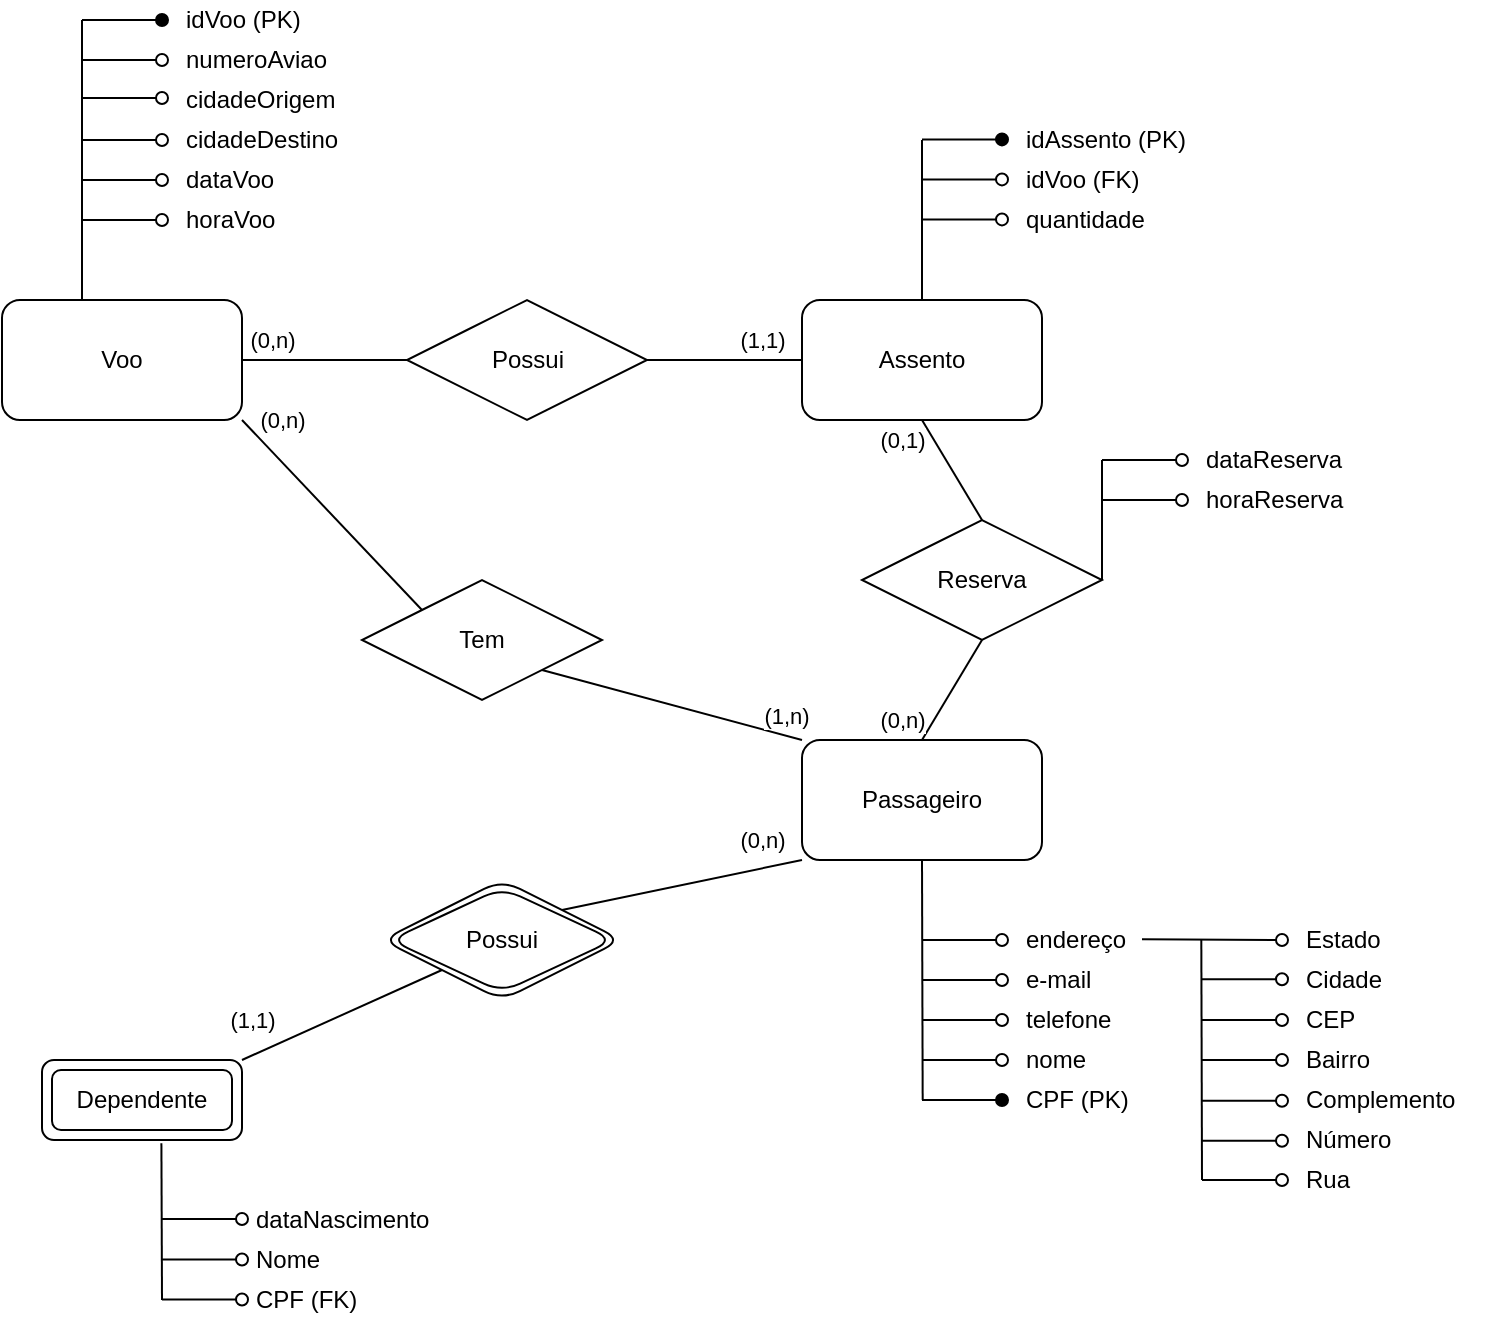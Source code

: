 <mxfile version="21.7.0" type="github">
  <diagram id="R2lEEEUBdFMjLlhIrx00" name="Page-1">
    <mxGraphModel dx="1379" dy="1888" grid="1" gridSize="10" guides="1" tooltips="1" connect="1" arrows="1" fold="1" page="1" pageScale="1" pageWidth="850" pageHeight="1100" math="0" shadow="0" extFonts="Permanent Marker^https://fonts.googleapis.com/css?family=Permanent+Marker">
      <root>
        <mxCell id="0" />
        <mxCell id="1" parent="0" />
        <mxCell id="1PWoZyuFu5648V_OEfRB-84" value="Dependente" style="shape=ext;margin=3;double=1;whiteSpace=wrap;html=1;align=center;labelBackgroundColor=none;rounded=1;" parent="1" vertex="1">
          <mxGeometry x="220" y="480" width="100" height="40" as="geometry" />
        </mxCell>
        <mxCell id="1PWoZyuFu5648V_OEfRB-86" value="Possui" style="shape=rhombus;double=1;perimeter=rhombusPerimeter;whiteSpace=wrap;html=1;align=center;labelBackgroundColor=none;rounded=1;" parent="1" vertex="1">
          <mxGeometry x="390" y="390" width="120" height="60" as="geometry" />
        </mxCell>
        <mxCell id="1PWoZyuFu5648V_OEfRB-176" value="Voo" style="rounded=1;whiteSpace=wrap;html=1;labelBackgroundColor=none;" parent="1" vertex="1">
          <mxGeometry x="200" y="100" width="120" height="60" as="geometry" />
        </mxCell>
        <mxCell id="1PWoZyuFu5648V_OEfRB-177" value="Passageiro" style="rounded=1;whiteSpace=wrap;html=1;labelBackgroundColor=none;" parent="1" vertex="1">
          <mxGeometry x="600" y="320" width="120" height="60" as="geometry" />
        </mxCell>
        <mxCell id="1PWoZyuFu5648V_OEfRB-178" value="Assento" style="rounded=1;whiteSpace=wrap;html=1;labelBackgroundColor=none;" parent="1" vertex="1">
          <mxGeometry x="600" y="100" width="120" height="60" as="geometry" />
        </mxCell>
        <mxCell id="1PWoZyuFu5648V_OEfRB-179" value="Tem" style="rhombus;whiteSpace=wrap;html=1;labelBackgroundColor=none;rounded=1;arcSize=0;" parent="1" vertex="1">
          <mxGeometry x="380" y="240" width="120" height="60" as="geometry" />
        </mxCell>
        <mxCell id="1PWoZyuFu5648V_OEfRB-180" value="Possui" style="rhombus;whiteSpace=wrap;html=1;labelBackgroundColor=none;rounded=1;arcSize=0;" parent="1" vertex="1">
          <mxGeometry x="402.5" y="100" width="120" height="60" as="geometry" />
        </mxCell>
        <mxCell id="1PWoZyuFu5648V_OEfRB-181" value="" style="endArrow=none;html=1;rounded=1;exitX=1;exitY=0.5;exitDx=0;exitDy=0;entryX=0;entryY=0.5;entryDx=0;entryDy=0;labelBackgroundColor=none;fontColor=default;" parent="1" source="1PWoZyuFu5648V_OEfRB-176" target="1PWoZyuFu5648V_OEfRB-180" edge="1">
          <mxGeometry width="50" height="50" relative="1" as="geometry">
            <mxPoint x="352.5" y="220" as="sourcePoint" />
            <mxPoint x="402.5" y="170" as="targetPoint" />
          </mxGeometry>
        </mxCell>
        <mxCell id="1PWoZyuFu5648V_OEfRB-269" value="(0,n)" style="edgeLabel;html=1;align=center;verticalAlign=middle;resizable=0;points=[];" parent="1PWoZyuFu5648V_OEfRB-181" vertex="1" connectable="0">
          <mxGeometry x="-0.157" relative="1" as="geometry">
            <mxPoint x="-20" y="-10" as="offset" />
          </mxGeometry>
        </mxCell>
        <mxCell id="1PWoZyuFu5648V_OEfRB-182" value="" style="endArrow=none;html=1;rounded=1;exitX=1;exitY=0.5;exitDx=0;exitDy=0;entryX=0;entryY=0.5;entryDx=0;entryDy=0;labelBackgroundColor=none;fontColor=default;" parent="1" source="1PWoZyuFu5648V_OEfRB-180" target="1PWoZyuFu5648V_OEfRB-178" edge="1">
          <mxGeometry width="50" height="50" relative="1" as="geometry">
            <mxPoint x="500" y="190" as="sourcePoint" />
            <mxPoint x="583" y="190" as="targetPoint" />
          </mxGeometry>
        </mxCell>
        <mxCell id="1PWoZyuFu5648V_OEfRB-183" value="" style="endArrow=none;html=1;rounded=1;exitX=1;exitY=1;exitDx=0;exitDy=0;entryX=0;entryY=0;entryDx=0;entryDy=0;labelBackgroundColor=none;fontColor=default;" parent="1" source="1PWoZyuFu5648V_OEfRB-176" target="1PWoZyuFu5648V_OEfRB-179" edge="1">
          <mxGeometry width="50" height="50" relative="1" as="geometry">
            <mxPoint x="360" y="180" as="sourcePoint" />
            <mxPoint x="443" y="180" as="targetPoint" />
          </mxGeometry>
        </mxCell>
        <mxCell id="1PWoZyuFu5648V_OEfRB-184" value="" style="endArrow=none;html=1;rounded=1;exitX=1;exitY=1;exitDx=0;exitDy=0;entryX=0;entryY=0;entryDx=0;entryDy=0;labelBackgroundColor=none;fontColor=default;" parent="1" source="1PWoZyuFu5648V_OEfRB-179" target="1PWoZyuFu5648V_OEfRB-177" edge="1">
          <mxGeometry width="50" height="50" relative="1" as="geometry">
            <mxPoint x="510" y="240" as="sourcePoint" />
            <mxPoint x="593" y="240" as="targetPoint" />
          </mxGeometry>
        </mxCell>
        <mxCell id="1PWoZyuFu5648V_OEfRB-185" value="" style="endArrow=oval;html=1;rounded=1;exitX=1;exitY=0.5;exitDx=0;exitDy=0;endFill=1;labelBackgroundColor=none;fontColor=default;" parent="1" edge="1">
          <mxGeometry width="50" height="50" relative="1" as="geometry">
            <mxPoint x="240" y="-40" as="sourcePoint" />
            <mxPoint x="280" y="-40" as="targetPoint" />
          </mxGeometry>
        </mxCell>
        <mxCell id="1PWoZyuFu5648V_OEfRB-189" value="" style="endArrow=oval;html=1;rounded=1;exitX=1;exitY=0.5;exitDx=0;exitDy=0;endFill=0;labelBackgroundColor=none;fontColor=default;" parent="1" edge="1">
          <mxGeometry width="50" height="50" relative="1" as="geometry">
            <mxPoint x="240" y="-20" as="sourcePoint" />
            <mxPoint x="280" y="-20" as="targetPoint" />
          </mxGeometry>
        </mxCell>
        <mxCell id="1PWoZyuFu5648V_OEfRB-190" value="" style="endArrow=oval;html=1;rounded=1;exitX=1;exitY=0.5;exitDx=0;exitDy=0;endFill=0;labelBackgroundColor=none;fontColor=default;" parent="1" edge="1">
          <mxGeometry width="50" height="50" relative="1" as="geometry">
            <mxPoint x="240" y="-1" as="sourcePoint" />
            <mxPoint x="280" y="-1" as="targetPoint" />
          </mxGeometry>
        </mxCell>
        <mxCell id="1PWoZyuFu5648V_OEfRB-191" value="" style="endArrow=oval;html=1;rounded=1;exitX=1;exitY=0.5;exitDx=0;exitDy=0;endFill=0;labelBackgroundColor=none;fontColor=default;" parent="1" edge="1">
          <mxGeometry width="50" height="50" relative="1" as="geometry">
            <mxPoint x="240" y="20" as="sourcePoint" />
            <mxPoint x="280" y="20" as="targetPoint" />
          </mxGeometry>
        </mxCell>
        <mxCell id="1PWoZyuFu5648V_OEfRB-192" value="" style="endArrow=oval;html=1;rounded=1;exitX=1;exitY=0.5;exitDx=0;exitDy=0;endFill=0;labelBackgroundColor=none;fontColor=default;" parent="1" edge="1">
          <mxGeometry width="50" height="50" relative="1" as="geometry">
            <mxPoint x="240" y="40" as="sourcePoint" />
            <mxPoint x="280" y="40" as="targetPoint" />
          </mxGeometry>
        </mxCell>
        <mxCell id="1PWoZyuFu5648V_OEfRB-193" value="" style="endArrow=oval;html=1;rounded=1;exitX=1;exitY=0.5;exitDx=0;exitDy=0;endFill=0;labelBackgroundColor=none;fontColor=default;" parent="1" edge="1">
          <mxGeometry width="50" height="50" relative="1" as="geometry">
            <mxPoint x="240" y="60" as="sourcePoint" />
            <mxPoint x="280" y="60" as="targetPoint" />
          </mxGeometry>
        </mxCell>
        <mxCell id="1PWoZyuFu5648V_OEfRB-194" value="" style="endArrow=none;html=1;rounded=1;labelBackgroundColor=none;fontColor=default;" parent="1" edge="1">
          <mxGeometry width="50" height="50" relative="1" as="geometry">
            <mxPoint x="240" y="100" as="sourcePoint" />
            <mxPoint x="240" y="-40" as="targetPoint" />
          </mxGeometry>
        </mxCell>
        <mxCell id="1PWoZyuFu5648V_OEfRB-197" value="idVoo (PK)" style="text;html=1;strokeColor=none;fillColor=none;align=left;verticalAlign=middle;whiteSpace=wrap;rounded=0;" parent="1" vertex="1">
          <mxGeometry x="290" y="-50" width="80" height="20" as="geometry" />
        </mxCell>
        <mxCell id="1PWoZyuFu5648V_OEfRB-198" value="numeroAviao" style="text;html=1;strokeColor=none;fillColor=none;align=left;verticalAlign=middle;whiteSpace=wrap;rounded=0;" parent="1" vertex="1">
          <mxGeometry x="290" y="-30" width="90" height="20" as="geometry" />
        </mxCell>
        <mxCell id="1PWoZyuFu5648V_OEfRB-199" value="cidadeOrigem" style="text;html=1;strokeColor=none;fillColor=none;align=left;verticalAlign=middle;whiteSpace=wrap;rounded=0;" parent="1" vertex="1">
          <mxGeometry x="290" y="-10" width="90" height="20" as="geometry" />
        </mxCell>
        <mxCell id="1PWoZyuFu5648V_OEfRB-203" value="cidadeDestino" style="text;html=1;strokeColor=none;fillColor=none;align=left;verticalAlign=middle;whiteSpace=wrap;rounded=0;" parent="1" vertex="1">
          <mxGeometry x="290" y="10" width="90" height="20" as="geometry" />
        </mxCell>
        <mxCell id="1PWoZyuFu5648V_OEfRB-204" value="horaVoo" style="text;html=1;strokeColor=none;fillColor=none;align=left;verticalAlign=middle;whiteSpace=wrap;rounded=0;" parent="1" vertex="1">
          <mxGeometry x="290" y="50" width="60" height="20" as="geometry" />
        </mxCell>
        <mxCell id="1PWoZyuFu5648V_OEfRB-205" value="dataVoo" style="text;html=1;strokeColor=none;fillColor=none;align=left;verticalAlign=middle;whiteSpace=wrap;rounded=0;" parent="1" vertex="1">
          <mxGeometry x="290" y="30" width="60" height="20" as="geometry" />
        </mxCell>
        <mxCell id="1PWoZyuFu5648V_OEfRB-206" value="" style="endArrow=none;html=1;rounded=1;labelBackgroundColor=none;fontColor=default;exitX=0.5;exitY=0;exitDx=0;exitDy=0;" parent="1" source="1PWoZyuFu5648V_OEfRB-178" edge="1">
          <mxGeometry width="50" height="50" relative="1" as="geometry">
            <mxPoint x="670" y="70" as="sourcePoint" />
            <mxPoint x="660" y="20" as="targetPoint" />
          </mxGeometry>
        </mxCell>
        <mxCell id="1PWoZyuFu5648V_OEfRB-207" value="" style="endArrow=oval;html=1;rounded=1;exitX=1;exitY=0.5;exitDx=0;exitDy=0;endFill=1;labelBackgroundColor=none;fontColor=default;" parent="1" edge="1">
          <mxGeometry width="50" height="50" relative="1" as="geometry">
            <mxPoint x="660" y="19.71" as="sourcePoint" />
            <mxPoint x="700" y="19.71" as="targetPoint" />
          </mxGeometry>
        </mxCell>
        <mxCell id="1PWoZyuFu5648V_OEfRB-208" value="" style="endArrow=oval;html=1;rounded=1;exitX=1;exitY=0.5;exitDx=0;exitDy=0;endFill=0;labelBackgroundColor=none;fontColor=default;" parent="1" edge="1">
          <mxGeometry width="50" height="50" relative="1" as="geometry">
            <mxPoint x="660" y="59.71" as="sourcePoint" />
            <mxPoint x="700" y="59.71" as="targetPoint" />
          </mxGeometry>
        </mxCell>
        <mxCell id="1PWoZyuFu5648V_OEfRB-209" value="" style="endArrow=oval;html=1;rounded=1;exitX=1;exitY=0.5;exitDx=0;exitDy=0;endFill=0;labelBackgroundColor=none;fontColor=default;" parent="1" edge="1">
          <mxGeometry width="50" height="50" relative="1" as="geometry">
            <mxPoint x="660" y="39.71" as="sourcePoint" />
            <mxPoint x="700" y="39.71" as="targetPoint" />
          </mxGeometry>
        </mxCell>
        <mxCell id="1PWoZyuFu5648V_OEfRB-210" value="idAssento (PK)" style="text;html=1;strokeColor=none;fillColor=none;align=left;verticalAlign=middle;whiteSpace=wrap;rounded=0;" parent="1" vertex="1">
          <mxGeometry x="710" y="10" width="100" height="20" as="geometry" />
        </mxCell>
        <mxCell id="1PWoZyuFu5648V_OEfRB-211" value="idVoo (FK)" style="text;html=1;strokeColor=none;fillColor=none;align=left;verticalAlign=middle;whiteSpace=wrap;rounded=0;" parent="1" vertex="1">
          <mxGeometry x="710" y="30" width="100" height="20" as="geometry" />
        </mxCell>
        <mxCell id="1PWoZyuFu5648V_OEfRB-212" value="quantidade" style="text;html=1;strokeColor=none;fillColor=none;align=left;verticalAlign=middle;whiteSpace=wrap;rounded=0;" parent="1" vertex="1">
          <mxGeometry x="710" y="50" width="100" height="20" as="geometry" />
        </mxCell>
        <mxCell id="1PWoZyuFu5648V_OEfRB-239" value="" style="endArrow=none;html=1;rounded=1;exitX=1;exitY=0;exitDx=0;exitDy=0;entryX=0;entryY=1;entryDx=0;entryDy=0;labelBackgroundColor=none;fontColor=default;" parent="1" source="1PWoZyuFu5648V_OEfRB-86" target="1PWoZyuFu5648V_OEfRB-177" edge="1">
          <mxGeometry width="50" height="50" relative="1" as="geometry">
            <mxPoint x="440" y="320" as="sourcePoint" />
            <mxPoint x="530" y="365" as="targetPoint" />
          </mxGeometry>
        </mxCell>
        <mxCell id="1PWoZyuFu5648V_OEfRB-240" value="" style="endArrow=none;html=1;rounded=1;exitX=1;exitY=0;exitDx=0;exitDy=0;entryX=0;entryY=1;entryDx=0;entryDy=0;labelBackgroundColor=none;fontColor=default;" parent="1" source="1PWoZyuFu5648V_OEfRB-84" target="1PWoZyuFu5648V_OEfRB-86" edge="1">
          <mxGeometry width="50" height="50" relative="1" as="geometry">
            <mxPoint x="400" y="505" as="sourcePoint" />
            <mxPoint x="490" y="550" as="targetPoint" />
          </mxGeometry>
        </mxCell>
        <mxCell id="1PWoZyuFu5648V_OEfRB-244" value="" style="endArrow=none;html=1;rounded=1;entryX=0.597;entryY=1.042;entryDx=0;entryDy=0;labelBackgroundColor=none;fontColor=default;entryPerimeter=0;" parent="1" target="1PWoZyuFu5648V_OEfRB-84" edge="1">
          <mxGeometry width="50" height="50" relative="1" as="geometry">
            <mxPoint x="280" y="600" as="sourcePoint" />
            <mxPoint x="390" y="560" as="targetPoint" />
          </mxGeometry>
        </mxCell>
        <mxCell id="1PWoZyuFu5648V_OEfRB-245" value="CPF&amp;nbsp;(FK)" style="text;html=1;strokeColor=none;fillColor=none;align=left;verticalAlign=middle;whiteSpace=wrap;rounded=0;" parent="1" vertex="1">
          <mxGeometry x="325" y="590" width="100" height="20" as="geometry" />
        </mxCell>
        <mxCell id="1PWoZyuFu5648V_OEfRB-246" value="dataNascimento" style="text;html=1;strokeColor=none;fillColor=none;align=left;verticalAlign=middle;whiteSpace=wrap;rounded=0;" parent="1" vertex="1">
          <mxGeometry x="325" y="550" width="100" height="20" as="geometry" />
        </mxCell>
        <mxCell id="1PWoZyuFu5648V_OEfRB-247" value="Nome" style="text;html=1;strokeColor=none;fillColor=none;align=left;verticalAlign=middle;whiteSpace=wrap;rounded=0;" parent="1" vertex="1">
          <mxGeometry x="325" y="570" width="100" height="20" as="geometry" />
        </mxCell>
        <mxCell id="1PWoZyuFu5648V_OEfRB-248" value="Reserva" style="rhombus;whiteSpace=wrap;html=1;labelBackgroundColor=none;rounded=1;arcSize=0;" parent="1" vertex="1">
          <mxGeometry x="630" y="210" width="120" height="60" as="geometry" />
        </mxCell>
        <mxCell id="1PWoZyuFu5648V_OEfRB-249" value="" style="endArrow=oval;html=1;rounded=1;endFill=0;labelBackgroundColor=none;fontColor=default;" parent="1" edge="1">
          <mxGeometry width="50" height="50" relative="1" as="geometry">
            <mxPoint x="280" y="559.5" as="sourcePoint" />
            <mxPoint x="320" y="559.5" as="targetPoint" />
          </mxGeometry>
        </mxCell>
        <mxCell id="1PWoZyuFu5648V_OEfRB-250" value="" style="endArrow=oval;html=1;rounded=1;endFill=0;labelBackgroundColor=none;fontColor=default;" parent="1" edge="1">
          <mxGeometry width="50" height="50" relative="1" as="geometry">
            <mxPoint x="280" y="579.76" as="sourcePoint" />
            <mxPoint x="320" y="579.76" as="targetPoint" />
          </mxGeometry>
        </mxCell>
        <mxCell id="1PWoZyuFu5648V_OEfRB-254" value="" style="endArrow=oval;html=1;rounded=1;endFill=0;labelBackgroundColor=none;fontColor=default;" parent="1" edge="1">
          <mxGeometry width="50" height="50" relative="1" as="geometry">
            <mxPoint x="750" y="180" as="sourcePoint" />
            <mxPoint x="790" y="180" as="targetPoint" />
          </mxGeometry>
        </mxCell>
        <mxCell id="1PWoZyuFu5648V_OEfRB-255" value="" style="endArrow=oval;html=1;rounded=1;endFill=0;labelBackgroundColor=none;fontColor=default;" parent="1" edge="1">
          <mxGeometry width="50" height="50" relative="1" as="geometry">
            <mxPoint x="750" y="200" as="sourcePoint" />
            <mxPoint x="790" y="200" as="targetPoint" />
          </mxGeometry>
        </mxCell>
        <mxCell id="1PWoZyuFu5648V_OEfRB-258" value="" style="endArrow=none;html=1;rounded=1;labelBackgroundColor=none;fontColor=default;exitX=1;exitY=0.5;exitDx=0;exitDy=0;" parent="1" source="1PWoZyuFu5648V_OEfRB-248" edge="1">
          <mxGeometry width="50" height="50" relative="1" as="geometry">
            <mxPoint x="770" y="240" as="sourcePoint" />
            <mxPoint x="750" y="180" as="targetPoint" />
          </mxGeometry>
        </mxCell>
        <mxCell id="1PWoZyuFu5648V_OEfRB-262" value="dataReserva" style="text;html=1;strokeColor=none;fillColor=none;align=left;verticalAlign=middle;whiteSpace=wrap;rounded=0;" parent="1" vertex="1">
          <mxGeometry x="800" y="170" width="100" height="20" as="geometry" />
        </mxCell>
        <mxCell id="1PWoZyuFu5648V_OEfRB-263" value="horaReserva" style="text;html=1;strokeColor=none;fillColor=none;align=left;verticalAlign=middle;whiteSpace=wrap;rounded=0;" parent="1" vertex="1">
          <mxGeometry x="800" y="190" width="100" height="20" as="geometry" />
        </mxCell>
        <mxCell id="1PWoZyuFu5648V_OEfRB-264" value="" style="endArrow=none;html=1;rounded=1;exitX=0.5;exitY=1;exitDx=0;exitDy=0;entryX=0.5;entryY=0;entryDx=0;entryDy=0;labelBackgroundColor=none;fontColor=default;" parent="1" source="1PWoZyuFu5648V_OEfRB-178" target="1PWoZyuFu5648V_OEfRB-248" edge="1">
          <mxGeometry width="50" height="50" relative="1" as="geometry">
            <mxPoint x="730" y="190" as="sourcePoint" />
            <mxPoint x="850" y="235" as="targetPoint" />
          </mxGeometry>
        </mxCell>
        <mxCell id="1PWoZyuFu5648V_OEfRB-270" value="(1,1)" style="edgeLabel;html=1;align=center;verticalAlign=middle;resizable=0;points=[];" parent="1" vertex="1" connectable="0">
          <mxGeometry x="579.997" y="120" as="geometry">
            <mxPoint as="offset" />
          </mxGeometry>
        </mxCell>
        <mxCell id="1PWoZyuFu5648V_OEfRB-271" value="(0,n)" style="edgeLabel;html=1;align=center;verticalAlign=middle;resizable=0;points=[];" parent="1" vertex="1" connectable="0">
          <mxGeometry x="579.997" y="370" as="geometry">
            <mxPoint as="offset" />
          </mxGeometry>
        </mxCell>
        <mxCell id="1PWoZyuFu5648V_OEfRB-272" value="(1,1)" style="edgeLabel;html=1;align=center;verticalAlign=middle;resizable=0;points=[];" parent="1" vertex="1" connectable="0">
          <mxGeometry x="324.997" y="460" as="geometry">
            <mxPoint as="offset" />
          </mxGeometry>
        </mxCell>
        <mxCell id="1PWoZyuFu5648V_OEfRB-276" value="(0,1)" style="edgeLabel;html=1;align=center;verticalAlign=middle;resizable=0;points=[];" parent="1" vertex="1" connectable="0">
          <mxGeometry x="649.997" y="170" as="geometry">
            <mxPoint as="offset" />
          </mxGeometry>
        </mxCell>
        <mxCell id="1PWoZyuFu5648V_OEfRB-277" value="(0,n)" style="edgeLabel;html=1;align=center;verticalAlign=middle;resizable=0;points=[];" parent="1" vertex="1" connectable="0">
          <mxGeometry x="340.003" y="160" as="geometry" />
        </mxCell>
        <mxCell id="1PWoZyuFu5648V_OEfRB-278" value="(1,n)" style="edgeLabel;html=1;align=center;verticalAlign=middle;resizable=0;points=[];" parent="1" vertex="1" connectable="0">
          <mxGeometry x="589.997" y="310" as="geometry">
            <mxPoint x="2" y="-2" as="offset" />
          </mxGeometry>
        </mxCell>
        <mxCell id="1PWoZyuFu5648V_OEfRB-279" value="" style="endArrow=oval;html=1;rounded=1;endFill=0;labelBackgroundColor=none;fontColor=default;" parent="1" edge="1">
          <mxGeometry width="50" height="50" relative="1" as="geometry">
            <mxPoint x="280" y="599.76" as="sourcePoint" />
            <mxPoint x="320" y="599.76" as="targetPoint" />
          </mxGeometry>
        </mxCell>
        <mxCell id="svok8fQvPsUY00ZZ9ml--1" value="" style="group" parent="1" vertex="1" connectable="0">
          <mxGeometry x="660" y="380" width="290" height="170" as="geometry" />
        </mxCell>
        <mxCell id="1PWoZyuFu5648V_OEfRB-213" value="" style="endArrow=oval;html=1;rounded=1;endFill=0;labelBackgroundColor=none;fontColor=default;" parent="svok8fQvPsUY00ZZ9ml--1" edge="1">
          <mxGeometry width="50" height="50" relative="1" as="geometry">
            <mxPoint y="40" as="sourcePoint" />
            <mxPoint x="40" y="40" as="targetPoint" />
          </mxGeometry>
        </mxCell>
        <mxCell id="1PWoZyuFu5648V_OEfRB-214" value="" style="endArrow=oval;html=1;rounded=1;exitX=1;exitY=0.5;exitDx=0;exitDy=0;endFill=1;labelBackgroundColor=none;fontColor=default;" parent="svok8fQvPsUY00ZZ9ml--1" edge="1">
          <mxGeometry width="50" height="50" relative="1" as="geometry">
            <mxPoint y="120" as="sourcePoint" />
            <mxPoint x="40" y="120" as="targetPoint" />
          </mxGeometry>
        </mxCell>
        <mxCell id="1PWoZyuFu5648V_OEfRB-215" value="" style="endArrow=oval;html=1;rounded=1;endFill=0;labelBackgroundColor=none;fontColor=default;" parent="svok8fQvPsUY00ZZ9ml--1" edge="1">
          <mxGeometry width="50" height="50" relative="1" as="geometry">
            <mxPoint y="60" as="sourcePoint" />
            <mxPoint x="40" y="60" as="targetPoint" />
          </mxGeometry>
        </mxCell>
        <mxCell id="1PWoZyuFu5648V_OEfRB-216" value="" style="endArrow=oval;html=1;rounded=1;endFill=0;labelBackgroundColor=none;fontColor=default;" parent="svok8fQvPsUY00ZZ9ml--1" edge="1">
          <mxGeometry width="50" height="50" relative="1" as="geometry">
            <mxPoint y="80" as="sourcePoint" />
            <mxPoint x="40" y="80" as="targetPoint" />
          </mxGeometry>
        </mxCell>
        <mxCell id="1PWoZyuFu5648V_OEfRB-217" value="" style="endArrow=oval;html=1;rounded=1;endFill=0;labelBackgroundColor=none;fontColor=default;" parent="svok8fQvPsUY00ZZ9ml--1" edge="1">
          <mxGeometry width="50" height="50" relative="1" as="geometry">
            <mxPoint y="100" as="sourcePoint" />
            <mxPoint x="40" y="100" as="targetPoint" />
          </mxGeometry>
        </mxCell>
        <mxCell id="1PWoZyuFu5648V_OEfRB-218" value="" style="endArrow=none;html=1;rounded=1;labelBackgroundColor=none;fontColor=default;" parent="svok8fQvPsUY00ZZ9ml--1" edge="1">
          <mxGeometry width="50" height="50" relative="1" as="geometry">
            <mxPoint x="0.34" y="120" as="sourcePoint" />
            <mxPoint as="targetPoint" />
          </mxGeometry>
        </mxCell>
        <mxCell id="1PWoZyuFu5648V_OEfRB-219" value="CPF&amp;nbsp;(PK)" style="text;html=1;strokeColor=none;fillColor=none;align=left;verticalAlign=middle;whiteSpace=wrap;rounded=0;" parent="svok8fQvPsUY00ZZ9ml--1" vertex="1">
          <mxGeometry x="50" y="110" width="100" height="20" as="geometry" />
        </mxCell>
        <mxCell id="1PWoZyuFu5648V_OEfRB-220" value="endereço" style="text;html=1;strokeColor=none;fillColor=none;align=left;verticalAlign=middle;whiteSpace=wrap;rounded=0;" parent="svok8fQvPsUY00ZZ9ml--1" vertex="1">
          <mxGeometry x="50" y="30" width="100" height="20" as="geometry" />
        </mxCell>
        <mxCell id="1PWoZyuFu5648V_OEfRB-221" value="e-mail" style="text;html=1;strokeColor=none;fillColor=none;align=left;verticalAlign=middle;whiteSpace=wrap;rounded=0;" parent="svok8fQvPsUY00ZZ9ml--1" vertex="1">
          <mxGeometry x="50" y="50" width="100" height="20" as="geometry" />
        </mxCell>
        <mxCell id="1PWoZyuFu5648V_OEfRB-222" value="telefone" style="text;html=1;strokeColor=none;fillColor=none;align=left;verticalAlign=middle;whiteSpace=wrap;rounded=0;" parent="svok8fQvPsUY00ZZ9ml--1" vertex="1">
          <mxGeometry x="50" y="70" width="100" height="20" as="geometry" />
        </mxCell>
        <mxCell id="1PWoZyuFu5648V_OEfRB-223" value="nome" style="text;html=1;strokeColor=none;fillColor=none;align=left;verticalAlign=middle;whiteSpace=wrap;rounded=0;" parent="svok8fQvPsUY00ZZ9ml--1" vertex="1">
          <mxGeometry x="50" y="90" width="100" height="20" as="geometry" />
        </mxCell>
        <mxCell id="1PWoZyuFu5648V_OEfRB-224" value="" style="endArrow=oval;html=1;rounded=1;endFill=0;labelBackgroundColor=none;fontColor=default;" parent="svok8fQvPsUY00ZZ9ml--1" edge="1">
          <mxGeometry width="50" height="50" relative="1" as="geometry">
            <mxPoint x="110" y="39.66" as="sourcePoint" />
            <mxPoint x="180" y="40" as="targetPoint" />
          </mxGeometry>
        </mxCell>
        <mxCell id="1PWoZyuFu5648V_OEfRB-225" value="" style="endArrow=oval;html=1;rounded=1;endFill=0;labelBackgroundColor=none;fontColor=default;" parent="svok8fQvPsUY00ZZ9ml--1" edge="1">
          <mxGeometry width="50" height="50" relative="1" as="geometry">
            <mxPoint x="140" y="59.66" as="sourcePoint" />
            <mxPoint x="180" y="59.66" as="targetPoint" />
          </mxGeometry>
        </mxCell>
        <mxCell id="1PWoZyuFu5648V_OEfRB-226" value="" style="endArrow=oval;html=1;rounded=1;endFill=0;labelBackgroundColor=none;fontColor=default;" parent="svok8fQvPsUY00ZZ9ml--1" edge="1">
          <mxGeometry width="50" height="50" relative="1" as="geometry">
            <mxPoint x="140" y="160.0" as="sourcePoint" />
            <mxPoint x="180" y="160.0" as="targetPoint" />
          </mxGeometry>
        </mxCell>
        <mxCell id="1PWoZyuFu5648V_OEfRB-227" value="" style="endArrow=oval;html=1;rounded=1;endFill=0;labelBackgroundColor=none;fontColor=default;" parent="svok8fQvPsUY00ZZ9ml--1" edge="1">
          <mxGeometry width="50" height="50" relative="1" as="geometry">
            <mxPoint x="140" y="140.35" as="sourcePoint" />
            <mxPoint x="180" y="140.35" as="targetPoint" />
          </mxGeometry>
        </mxCell>
        <mxCell id="1PWoZyuFu5648V_OEfRB-228" value="" style="endArrow=oval;html=1;rounded=1;endFill=0;labelBackgroundColor=none;fontColor=default;" parent="svok8fQvPsUY00ZZ9ml--1" edge="1">
          <mxGeometry width="50" height="50" relative="1" as="geometry">
            <mxPoint x="140" y="120.35" as="sourcePoint" />
            <mxPoint x="180" y="120.35" as="targetPoint" />
          </mxGeometry>
        </mxCell>
        <mxCell id="1PWoZyuFu5648V_OEfRB-229" value="" style="endArrow=oval;html=1;rounded=1;endFill=0;labelBackgroundColor=none;fontColor=default;" parent="svok8fQvPsUY00ZZ9ml--1" edge="1">
          <mxGeometry width="50" height="50" relative="1" as="geometry">
            <mxPoint x="140" y="100" as="sourcePoint" />
            <mxPoint x="180" y="100" as="targetPoint" />
          </mxGeometry>
        </mxCell>
        <mxCell id="1PWoZyuFu5648V_OEfRB-230" value="" style="endArrow=oval;html=1;rounded=1;endFill=0;labelBackgroundColor=none;fontColor=default;" parent="svok8fQvPsUY00ZZ9ml--1" edge="1">
          <mxGeometry width="50" height="50" relative="1" as="geometry">
            <mxPoint x="140" y="80" as="sourcePoint" />
            <mxPoint x="180" y="80" as="targetPoint" />
          </mxGeometry>
        </mxCell>
        <mxCell id="1PWoZyuFu5648V_OEfRB-231" value="" style="endArrow=none;html=1;rounded=1;labelBackgroundColor=none;fontColor=default;" parent="svok8fQvPsUY00ZZ9ml--1" edge="1">
          <mxGeometry width="50" height="50" relative="1" as="geometry">
            <mxPoint x="140" y="160" as="sourcePoint" />
            <mxPoint x="139.66" y="40" as="targetPoint" />
          </mxGeometry>
        </mxCell>
        <mxCell id="1PWoZyuFu5648V_OEfRB-232" value="Estado" style="text;html=1;strokeColor=none;fillColor=none;align=left;verticalAlign=middle;whiteSpace=wrap;rounded=0;" parent="svok8fQvPsUY00ZZ9ml--1" vertex="1">
          <mxGeometry x="190" y="30" width="100" height="20" as="geometry" />
        </mxCell>
        <mxCell id="1PWoZyuFu5648V_OEfRB-233" value="Cidade" style="text;html=1;strokeColor=none;fillColor=none;align=left;verticalAlign=middle;whiteSpace=wrap;rounded=0;" parent="svok8fQvPsUY00ZZ9ml--1" vertex="1">
          <mxGeometry x="190" y="50" width="100" height="20" as="geometry" />
        </mxCell>
        <mxCell id="1PWoZyuFu5648V_OEfRB-234" value="CEP" style="text;html=1;strokeColor=none;fillColor=none;align=left;verticalAlign=middle;whiteSpace=wrap;rounded=0;" parent="svok8fQvPsUY00ZZ9ml--1" vertex="1">
          <mxGeometry x="190" y="70" width="100" height="20" as="geometry" />
        </mxCell>
        <mxCell id="1PWoZyuFu5648V_OEfRB-235" value="Bairro" style="text;html=1;strokeColor=none;fillColor=none;align=left;verticalAlign=middle;whiteSpace=wrap;rounded=0;" parent="svok8fQvPsUY00ZZ9ml--1" vertex="1">
          <mxGeometry x="190" y="90" width="100" height="20" as="geometry" />
        </mxCell>
        <mxCell id="1PWoZyuFu5648V_OEfRB-236" value="Complemento" style="text;html=1;strokeColor=none;fillColor=none;align=left;verticalAlign=middle;whiteSpace=wrap;rounded=0;" parent="svok8fQvPsUY00ZZ9ml--1" vertex="1">
          <mxGeometry x="190" y="110" width="100" height="20" as="geometry" />
        </mxCell>
        <mxCell id="1PWoZyuFu5648V_OEfRB-237" value="Número" style="text;html=1;strokeColor=none;fillColor=none;align=left;verticalAlign=middle;whiteSpace=wrap;rounded=0;" parent="svok8fQvPsUY00ZZ9ml--1" vertex="1">
          <mxGeometry x="190" y="130" width="100" height="20" as="geometry" />
        </mxCell>
        <mxCell id="1PWoZyuFu5648V_OEfRB-238" value="Rua" style="text;html=1;strokeColor=none;fillColor=none;align=left;verticalAlign=middle;whiteSpace=wrap;rounded=0;" parent="svok8fQvPsUY00ZZ9ml--1" vertex="1">
          <mxGeometry x="190" y="150" width="100" height="20" as="geometry" />
        </mxCell>
        <mxCell id="svok8fQvPsUY00ZZ9ml--2" value="" style="endArrow=none;html=1;rounded=1;exitX=0.5;exitY=1;exitDx=0;exitDy=0;entryX=0.5;entryY=0;entryDx=0;entryDy=0;labelBackgroundColor=none;fontColor=default;" parent="1" source="1PWoZyuFu5648V_OEfRB-248" target="1PWoZyuFu5648V_OEfRB-177" edge="1">
          <mxGeometry width="50" height="50" relative="1" as="geometry">
            <mxPoint x="760" y="240" as="sourcePoint" />
            <mxPoint x="760" y="290" as="targetPoint" />
          </mxGeometry>
        </mxCell>
        <mxCell id="svok8fQvPsUY00ZZ9ml--5" value="(0,n)" style="edgeLabel;html=1;align=center;verticalAlign=middle;resizable=0;points=[];" parent="1" vertex="1" connectable="0">
          <mxGeometry x="649.997" y="310" as="geometry">
            <mxPoint as="offset" />
          </mxGeometry>
        </mxCell>
      </root>
    </mxGraphModel>
  </diagram>
</mxfile>
